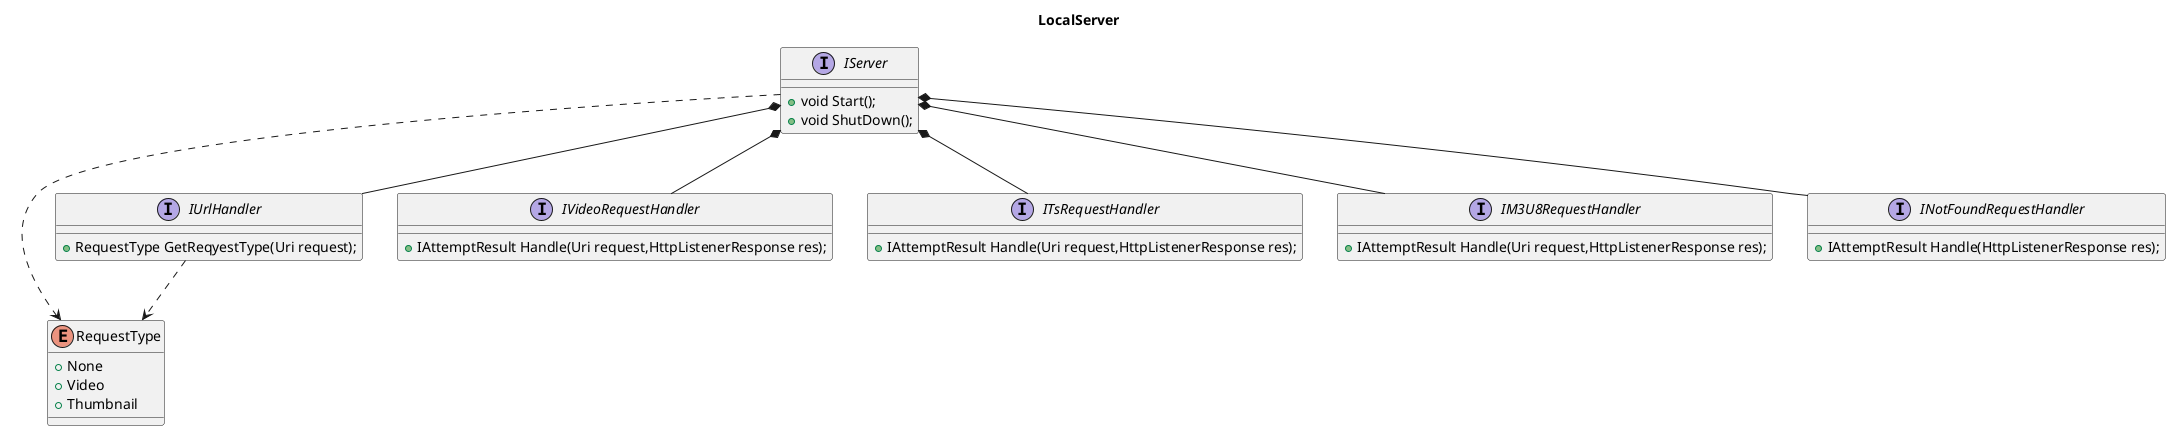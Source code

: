 @startuml LocalServer

title LocalServer

enum RequestType {
    + None
    + Video
    + Thumbnail
}

interface IServer {
    + void Start();
    + void ShutDown();
}

interface IUrlHandler {
    + RequestType GetReqyestType(Uri request);
}

interface IVideoRequestHandler {
    + IAttemptResult Handle(Uri request,HttpListenerResponse res);
}

interface ITsRequestHandler {
    + IAttemptResult Handle(Uri request,HttpListenerResponse res);
}

interface IM3U8RequestHandler {
    + IAttemptResult Handle(Uri request,HttpListenerResponse res);
}

interface INotFoundRequestHandler {
    + IAttemptResult Handle(HttpListenerResponse res);
}

IServer *-- IUrlHandler
IServer *-- IVideoRequestHandler
IServer *-- INotFoundRequestHandler
IServer *-- IM3U8RequestHandler
IServer *-- ITsRequestHandler
IServer ..> RequestType
IUrlHandler ..> RequestType

@enduml